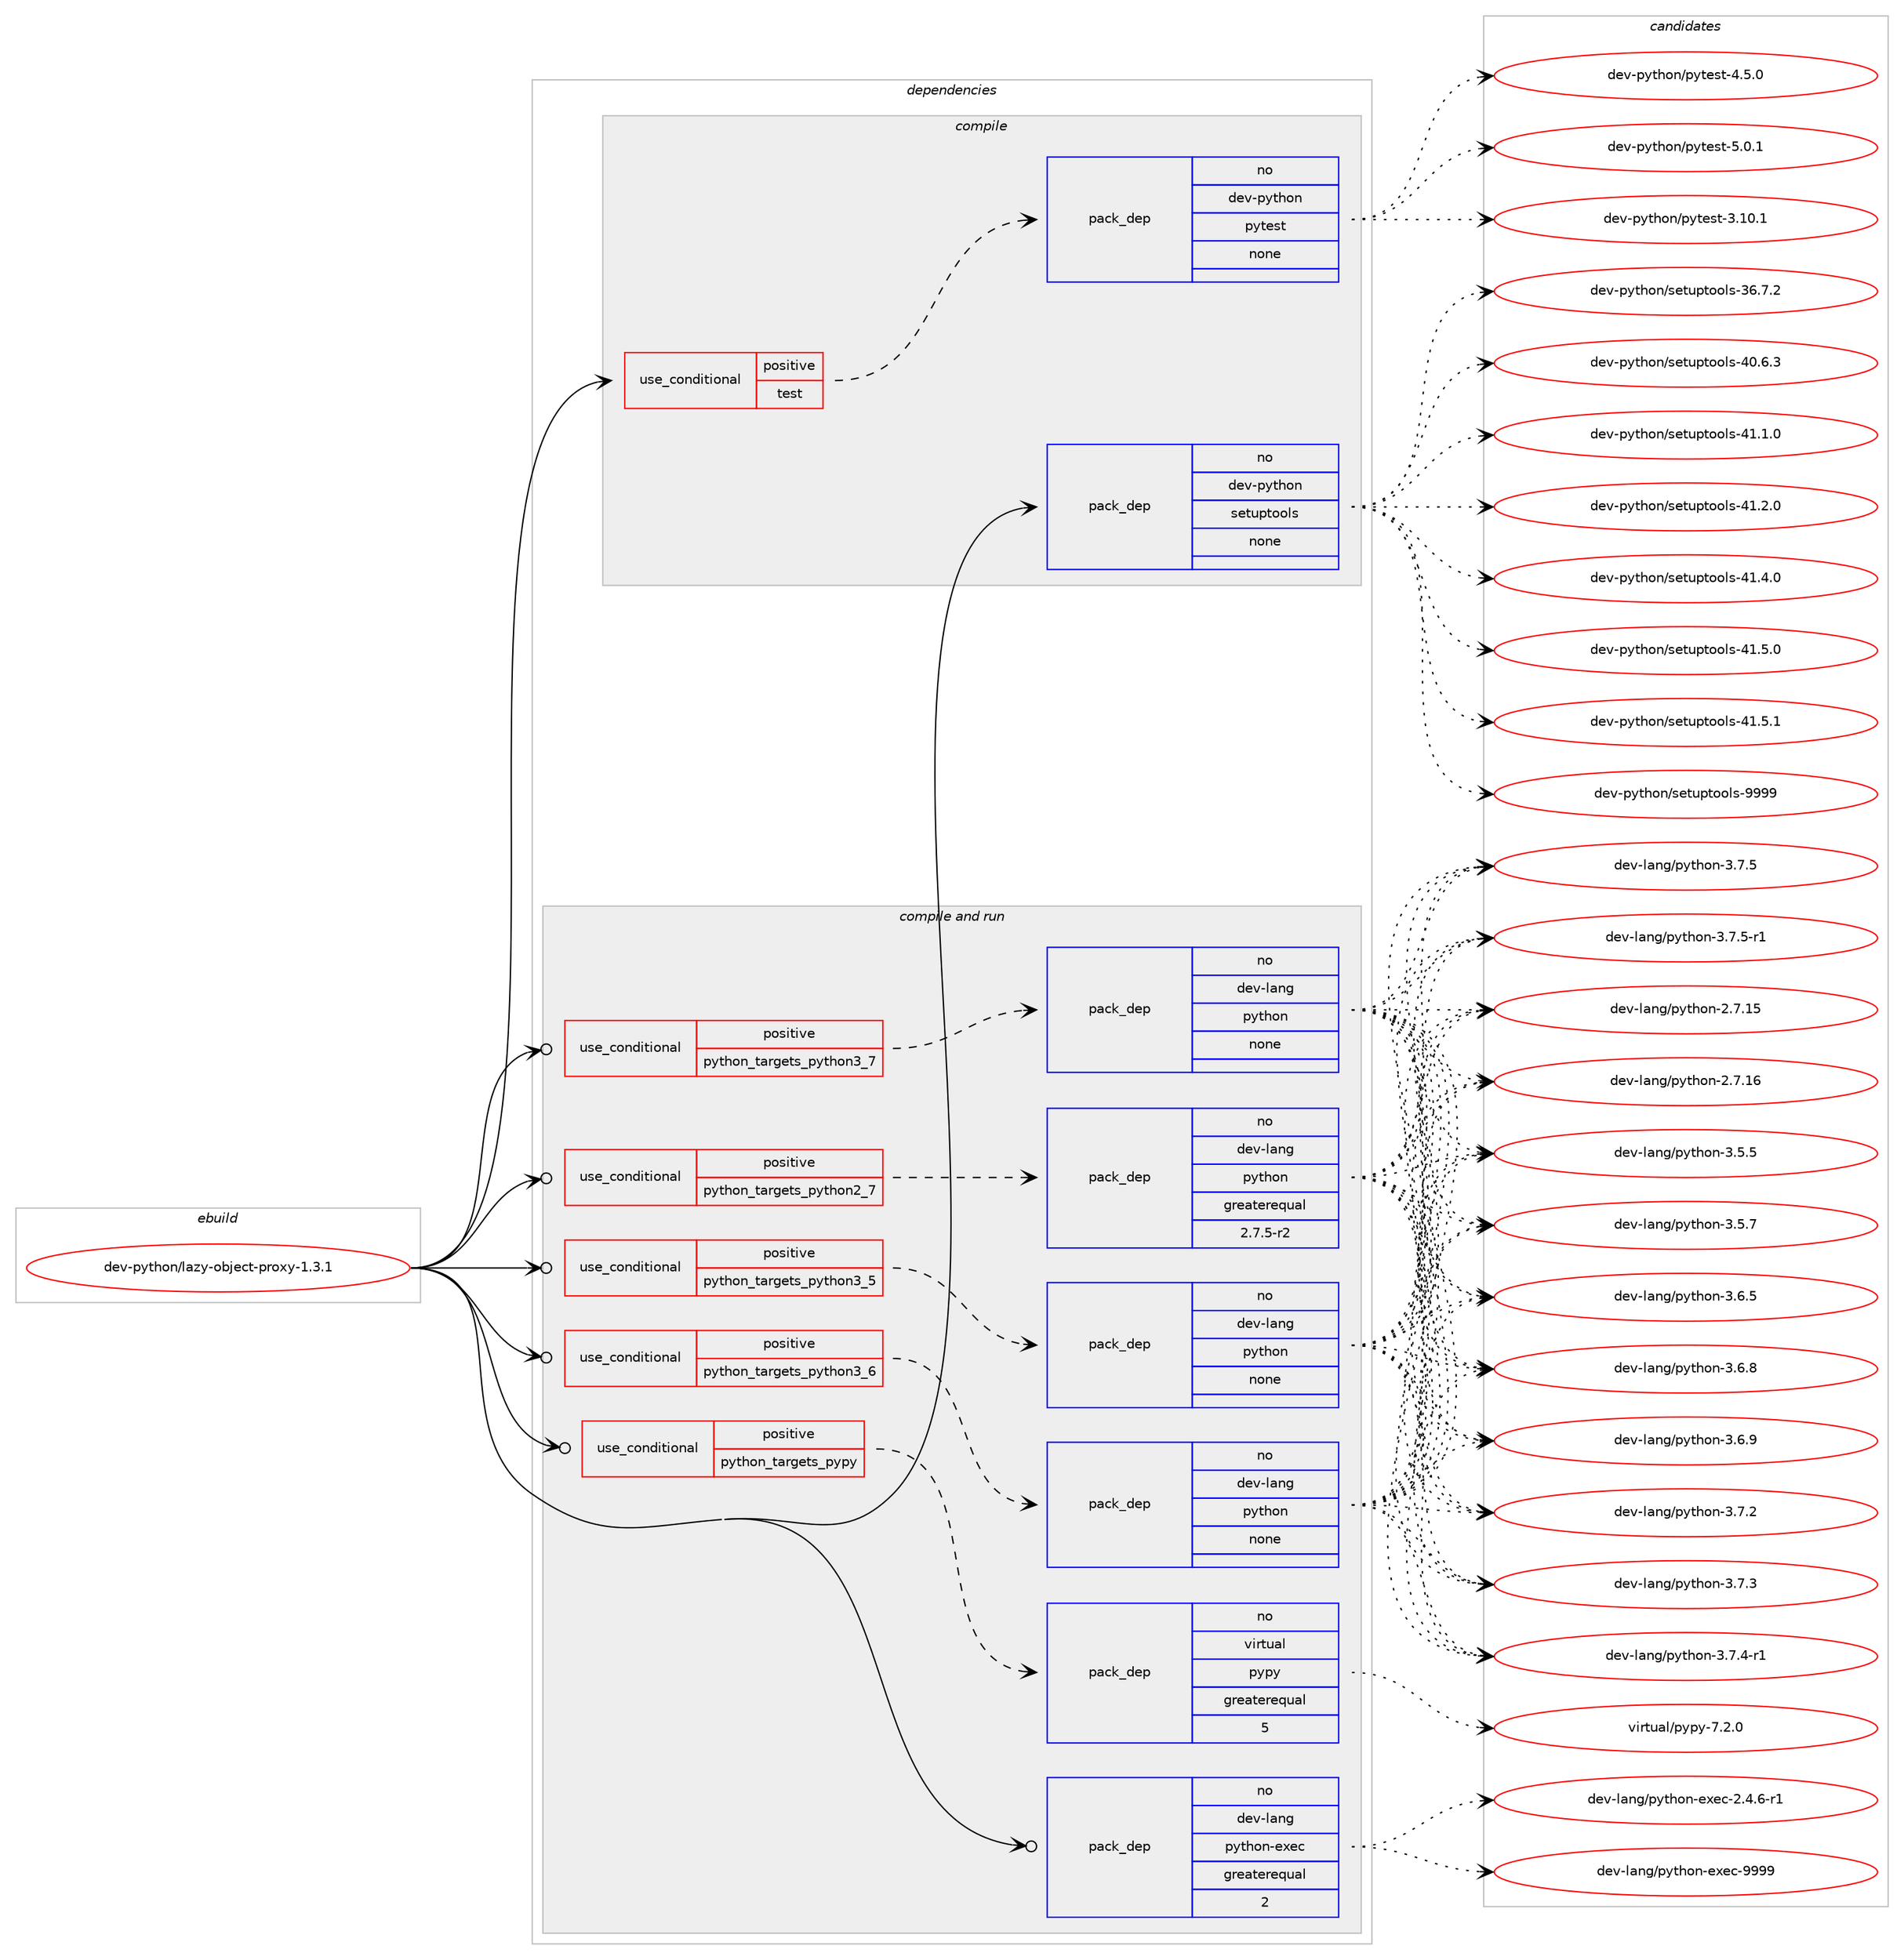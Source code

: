 digraph prolog {

# *************
# Graph options
# *************

newrank=true;
concentrate=true;
compound=true;
graph [rankdir=LR,fontname=Helvetica,fontsize=10,ranksep=1.5];#, ranksep=2.5, nodesep=0.2];
edge  [arrowhead=vee];
node  [fontname=Helvetica,fontsize=10];

# **********
# The ebuild
# **********

subgraph cluster_leftcol {
color=gray;
rank=same;
label=<<i>ebuild</i>>;
id [label="dev-python/lazy-object-proxy-1.3.1", color=red, width=4, href="../dev-python/lazy-object-proxy-1.3.1.svg"];
}

# ****************
# The dependencies
# ****************

subgraph cluster_midcol {
color=gray;
label=<<i>dependencies</i>>;
subgraph cluster_compile {
fillcolor="#eeeeee";
style=filled;
label=<<i>compile</i>>;
subgraph cond141863 {
dependency612632 [label=<<TABLE BORDER="0" CELLBORDER="1" CELLSPACING="0" CELLPADDING="4"><TR><TD ROWSPAN="3" CELLPADDING="10">use_conditional</TD></TR><TR><TD>positive</TD></TR><TR><TD>test</TD></TR></TABLE>>, shape=none, color=red];
subgraph pack458965 {
dependency612633 [label=<<TABLE BORDER="0" CELLBORDER="1" CELLSPACING="0" CELLPADDING="4" WIDTH="220"><TR><TD ROWSPAN="6" CELLPADDING="30">pack_dep</TD></TR><TR><TD WIDTH="110">no</TD></TR><TR><TD>dev-python</TD></TR><TR><TD>pytest</TD></TR><TR><TD>none</TD></TR><TR><TD></TD></TR></TABLE>>, shape=none, color=blue];
}
dependency612632:e -> dependency612633:w [weight=20,style="dashed",arrowhead="vee"];
}
id:e -> dependency612632:w [weight=20,style="solid",arrowhead="vee"];
subgraph pack458966 {
dependency612634 [label=<<TABLE BORDER="0" CELLBORDER="1" CELLSPACING="0" CELLPADDING="4" WIDTH="220"><TR><TD ROWSPAN="6" CELLPADDING="30">pack_dep</TD></TR><TR><TD WIDTH="110">no</TD></TR><TR><TD>dev-python</TD></TR><TR><TD>setuptools</TD></TR><TR><TD>none</TD></TR><TR><TD></TD></TR></TABLE>>, shape=none, color=blue];
}
id:e -> dependency612634:w [weight=20,style="solid",arrowhead="vee"];
}
subgraph cluster_compileandrun {
fillcolor="#eeeeee";
style=filled;
label=<<i>compile and run</i>>;
subgraph cond141864 {
dependency612635 [label=<<TABLE BORDER="0" CELLBORDER="1" CELLSPACING="0" CELLPADDING="4"><TR><TD ROWSPAN="3" CELLPADDING="10">use_conditional</TD></TR><TR><TD>positive</TD></TR><TR><TD>python_targets_pypy</TD></TR></TABLE>>, shape=none, color=red];
subgraph pack458967 {
dependency612636 [label=<<TABLE BORDER="0" CELLBORDER="1" CELLSPACING="0" CELLPADDING="4" WIDTH="220"><TR><TD ROWSPAN="6" CELLPADDING="30">pack_dep</TD></TR><TR><TD WIDTH="110">no</TD></TR><TR><TD>virtual</TD></TR><TR><TD>pypy</TD></TR><TR><TD>greaterequal</TD></TR><TR><TD>5</TD></TR></TABLE>>, shape=none, color=blue];
}
dependency612635:e -> dependency612636:w [weight=20,style="dashed",arrowhead="vee"];
}
id:e -> dependency612635:w [weight=20,style="solid",arrowhead="odotvee"];
subgraph cond141865 {
dependency612637 [label=<<TABLE BORDER="0" CELLBORDER="1" CELLSPACING="0" CELLPADDING="4"><TR><TD ROWSPAN="3" CELLPADDING="10">use_conditional</TD></TR><TR><TD>positive</TD></TR><TR><TD>python_targets_python2_7</TD></TR></TABLE>>, shape=none, color=red];
subgraph pack458968 {
dependency612638 [label=<<TABLE BORDER="0" CELLBORDER="1" CELLSPACING="0" CELLPADDING="4" WIDTH="220"><TR><TD ROWSPAN="6" CELLPADDING="30">pack_dep</TD></TR><TR><TD WIDTH="110">no</TD></TR><TR><TD>dev-lang</TD></TR><TR><TD>python</TD></TR><TR><TD>greaterequal</TD></TR><TR><TD>2.7.5-r2</TD></TR></TABLE>>, shape=none, color=blue];
}
dependency612637:e -> dependency612638:w [weight=20,style="dashed",arrowhead="vee"];
}
id:e -> dependency612637:w [weight=20,style="solid",arrowhead="odotvee"];
subgraph cond141866 {
dependency612639 [label=<<TABLE BORDER="0" CELLBORDER="1" CELLSPACING="0" CELLPADDING="4"><TR><TD ROWSPAN="3" CELLPADDING="10">use_conditional</TD></TR><TR><TD>positive</TD></TR><TR><TD>python_targets_python3_5</TD></TR></TABLE>>, shape=none, color=red];
subgraph pack458969 {
dependency612640 [label=<<TABLE BORDER="0" CELLBORDER="1" CELLSPACING="0" CELLPADDING="4" WIDTH="220"><TR><TD ROWSPAN="6" CELLPADDING="30">pack_dep</TD></TR><TR><TD WIDTH="110">no</TD></TR><TR><TD>dev-lang</TD></TR><TR><TD>python</TD></TR><TR><TD>none</TD></TR><TR><TD></TD></TR></TABLE>>, shape=none, color=blue];
}
dependency612639:e -> dependency612640:w [weight=20,style="dashed",arrowhead="vee"];
}
id:e -> dependency612639:w [weight=20,style="solid",arrowhead="odotvee"];
subgraph cond141867 {
dependency612641 [label=<<TABLE BORDER="0" CELLBORDER="1" CELLSPACING="0" CELLPADDING="4"><TR><TD ROWSPAN="3" CELLPADDING="10">use_conditional</TD></TR><TR><TD>positive</TD></TR><TR><TD>python_targets_python3_6</TD></TR></TABLE>>, shape=none, color=red];
subgraph pack458970 {
dependency612642 [label=<<TABLE BORDER="0" CELLBORDER="1" CELLSPACING="0" CELLPADDING="4" WIDTH="220"><TR><TD ROWSPAN="6" CELLPADDING="30">pack_dep</TD></TR><TR><TD WIDTH="110">no</TD></TR><TR><TD>dev-lang</TD></TR><TR><TD>python</TD></TR><TR><TD>none</TD></TR><TR><TD></TD></TR></TABLE>>, shape=none, color=blue];
}
dependency612641:e -> dependency612642:w [weight=20,style="dashed",arrowhead="vee"];
}
id:e -> dependency612641:w [weight=20,style="solid",arrowhead="odotvee"];
subgraph cond141868 {
dependency612643 [label=<<TABLE BORDER="0" CELLBORDER="1" CELLSPACING="0" CELLPADDING="4"><TR><TD ROWSPAN="3" CELLPADDING="10">use_conditional</TD></TR><TR><TD>positive</TD></TR><TR><TD>python_targets_python3_7</TD></TR></TABLE>>, shape=none, color=red];
subgraph pack458971 {
dependency612644 [label=<<TABLE BORDER="0" CELLBORDER="1" CELLSPACING="0" CELLPADDING="4" WIDTH="220"><TR><TD ROWSPAN="6" CELLPADDING="30">pack_dep</TD></TR><TR><TD WIDTH="110">no</TD></TR><TR><TD>dev-lang</TD></TR><TR><TD>python</TD></TR><TR><TD>none</TD></TR><TR><TD></TD></TR></TABLE>>, shape=none, color=blue];
}
dependency612643:e -> dependency612644:w [weight=20,style="dashed",arrowhead="vee"];
}
id:e -> dependency612643:w [weight=20,style="solid",arrowhead="odotvee"];
subgraph pack458972 {
dependency612645 [label=<<TABLE BORDER="0" CELLBORDER="1" CELLSPACING="0" CELLPADDING="4" WIDTH="220"><TR><TD ROWSPAN="6" CELLPADDING="30">pack_dep</TD></TR><TR><TD WIDTH="110">no</TD></TR><TR><TD>dev-lang</TD></TR><TR><TD>python-exec</TD></TR><TR><TD>greaterequal</TD></TR><TR><TD>2</TD></TR></TABLE>>, shape=none, color=blue];
}
id:e -> dependency612645:w [weight=20,style="solid",arrowhead="odotvee"];
}
subgraph cluster_run {
fillcolor="#eeeeee";
style=filled;
label=<<i>run</i>>;
}
}

# **************
# The candidates
# **************

subgraph cluster_choices {
rank=same;
color=gray;
label=<<i>candidates</i>>;

subgraph choice458965 {
color=black;
nodesep=1;
choice100101118451121211161041111104711212111610111511645514649484649 [label="dev-python/pytest-3.10.1", color=red, width=4,href="../dev-python/pytest-3.10.1.svg"];
choice1001011184511212111610411111047112121116101115116455246534648 [label="dev-python/pytest-4.5.0", color=red, width=4,href="../dev-python/pytest-4.5.0.svg"];
choice1001011184511212111610411111047112121116101115116455346484649 [label="dev-python/pytest-5.0.1", color=red, width=4,href="../dev-python/pytest-5.0.1.svg"];
dependency612633:e -> choice100101118451121211161041111104711212111610111511645514649484649:w [style=dotted,weight="100"];
dependency612633:e -> choice1001011184511212111610411111047112121116101115116455246534648:w [style=dotted,weight="100"];
dependency612633:e -> choice1001011184511212111610411111047112121116101115116455346484649:w [style=dotted,weight="100"];
}
subgraph choice458966 {
color=black;
nodesep=1;
choice100101118451121211161041111104711510111611711211611111110811545515446554650 [label="dev-python/setuptools-36.7.2", color=red, width=4,href="../dev-python/setuptools-36.7.2.svg"];
choice100101118451121211161041111104711510111611711211611111110811545524846544651 [label="dev-python/setuptools-40.6.3", color=red, width=4,href="../dev-python/setuptools-40.6.3.svg"];
choice100101118451121211161041111104711510111611711211611111110811545524946494648 [label="dev-python/setuptools-41.1.0", color=red, width=4,href="../dev-python/setuptools-41.1.0.svg"];
choice100101118451121211161041111104711510111611711211611111110811545524946504648 [label="dev-python/setuptools-41.2.0", color=red, width=4,href="../dev-python/setuptools-41.2.0.svg"];
choice100101118451121211161041111104711510111611711211611111110811545524946524648 [label="dev-python/setuptools-41.4.0", color=red, width=4,href="../dev-python/setuptools-41.4.0.svg"];
choice100101118451121211161041111104711510111611711211611111110811545524946534648 [label="dev-python/setuptools-41.5.0", color=red, width=4,href="../dev-python/setuptools-41.5.0.svg"];
choice100101118451121211161041111104711510111611711211611111110811545524946534649 [label="dev-python/setuptools-41.5.1", color=red, width=4,href="../dev-python/setuptools-41.5.1.svg"];
choice10010111845112121116104111110471151011161171121161111111081154557575757 [label="dev-python/setuptools-9999", color=red, width=4,href="../dev-python/setuptools-9999.svg"];
dependency612634:e -> choice100101118451121211161041111104711510111611711211611111110811545515446554650:w [style=dotted,weight="100"];
dependency612634:e -> choice100101118451121211161041111104711510111611711211611111110811545524846544651:w [style=dotted,weight="100"];
dependency612634:e -> choice100101118451121211161041111104711510111611711211611111110811545524946494648:w [style=dotted,weight="100"];
dependency612634:e -> choice100101118451121211161041111104711510111611711211611111110811545524946504648:w [style=dotted,weight="100"];
dependency612634:e -> choice100101118451121211161041111104711510111611711211611111110811545524946524648:w [style=dotted,weight="100"];
dependency612634:e -> choice100101118451121211161041111104711510111611711211611111110811545524946534648:w [style=dotted,weight="100"];
dependency612634:e -> choice100101118451121211161041111104711510111611711211611111110811545524946534649:w [style=dotted,weight="100"];
dependency612634:e -> choice10010111845112121116104111110471151011161171121161111111081154557575757:w [style=dotted,weight="100"];
}
subgraph choice458967 {
color=black;
nodesep=1;
choice1181051141161179710847112121112121455546504648 [label="virtual/pypy-7.2.0", color=red, width=4,href="../virtual/pypy-7.2.0.svg"];
dependency612636:e -> choice1181051141161179710847112121112121455546504648:w [style=dotted,weight="100"];
}
subgraph choice458968 {
color=black;
nodesep=1;
choice10010111845108971101034711212111610411111045504655464953 [label="dev-lang/python-2.7.15", color=red, width=4,href="../dev-lang/python-2.7.15.svg"];
choice10010111845108971101034711212111610411111045504655464954 [label="dev-lang/python-2.7.16", color=red, width=4,href="../dev-lang/python-2.7.16.svg"];
choice100101118451089711010347112121116104111110455146534653 [label="dev-lang/python-3.5.5", color=red, width=4,href="../dev-lang/python-3.5.5.svg"];
choice100101118451089711010347112121116104111110455146534655 [label="dev-lang/python-3.5.7", color=red, width=4,href="../dev-lang/python-3.5.7.svg"];
choice100101118451089711010347112121116104111110455146544653 [label="dev-lang/python-3.6.5", color=red, width=4,href="../dev-lang/python-3.6.5.svg"];
choice100101118451089711010347112121116104111110455146544656 [label="dev-lang/python-3.6.8", color=red, width=4,href="../dev-lang/python-3.6.8.svg"];
choice100101118451089711010347112121116104111110455146544657 [label="dev-lang/python-3.6.9", color=red, width=4,href="../dev-lang/python-3.6.9.svg"];
choice100101118451089711010347112121116104111110455146554650 [label="dev-lang/python-3.7.2", color=red, width=4,href="../dev-lang/python-3.7.2.svg"];
choice100101118451089711010347112121116104111110455146554651 [label="dev-lang/python-3.7.3", color=red, width=4,href="../dev-lang/python-3.7.3.svg"];
choice1001011184510897110103471121211161041111104551465546524511449 [label="dev-lang/python-3.7.4-r1", color=red, width=4,href="../dev-lang/python-3.7.4-r1.svg"];
choice100101118451089711010347112121116104111110455146554653 [label="dev-lang/python-3.7.5", color=red, width=4,href="../dev-lang/python-3.7.5.svg"];
choice1001011184510897110103471121211161041111104551465546534511449 [label="dev-lang/python-3.7.5-r1", color=red, width=4,href="../dev-lang/python-3.7.5-r1.svg"];
dependency612638:e -> choice10010111845108971101034711212111610411111045504655464953:w [style=dotted,weight="100"];
dependency612638:e -> choice10010111845108971101034711212111610411111045504655464954:w [style=dotted,weight="100"];
dependency612638:e -> choice100101118451089711010347112121116104111110455146534653:w [style=dotted,weight="100"];
dependency612638:e -> choice100101118451089711010347112121116104111110455146534655:w [style=dotted,weight="100"];
dependency612638:e -> choice100101118451089711010347112121116104111110455146544653:w [style=dotted,weight="100"];
dependency612638:e -> choice100101118451089711010347112121116104111110455146544656:w [style=dotted,weight="100"];
dependency612638:e -> choice100101118451089711010347112121116104111110455146544657:w [style=dotted,weight="100"];
dependency612638:e -> choice100101118451089711010347112121116104111110455146554650:w [style=dotted,weight="100"];
dependency612638:e -> choice100101118451089711010347112121116104111110455146554651:w [style=dotted,weight="100"];
dependency612638:e -> choice1001011184510897110103471121211161041111104551465546524511449:w [style=dotted,weight="100"];
dependency612638:e -> choice100101118451089711010347112121116104111110455146554653:w [style=dotted,weight="100"];
dependency612638:e -> choice1001011184510897110103471121211161041111104551465546534511449:w [style=dotted,weight="100"];
}
subgraph choice458969 {
color=black;
nodesep=1;
choice10010111845108971101034711212111610411111045504655464953 [label="dev-lang/python-2.7.15", color=red, width=4,href="../dev-lang/python-2.7.15.svg"];
choice10010111845108971101034711212111610411111045504655464954 [label="dev-lang/python-2.7.16", color=red, width=4,href="../dev-lang/python-2.7.16.svg"];
choice100101118451089711010347112121116104111110455146534653 [label="dev-lang/python-3.5.5", color=red, width=4,href="../dev-lang/python-3.5.5.svg"];
choice100101118451089711010347112121116104111110455146534655 [label="dev-lang/python-3.5.7", color=red, width=4,href="../dev-lang/python-3.5.7.svg"];
choice100101118451089711010347112121116104111110455146544653 [label="dev-lang/python-3.6.5", color=red, width=4,href="../dev-lang/python-3.6.5.svg"];
choice100101118451089711010347112121116104111110455146544656 [label="dev-lang/python-3.6.8", color=red, width=4,href="../dev-lang/python-3.6.8.svg"];
choice100101118451089711010347112121116104111110455146544657 [label="dev-lang/python-3.6.9", color=red, width=4,href="../dev-lang/python-3.6.9.svg"];
choice100101118451089711010347112121116104111110455146554650 [label="dev-lang/python-3.7.2", color=red, width=4,href="../dev-lang/python-3.7.2.svg"];
choice100101118451089711010347112121116104111110455146554651 [label="dev-lang/python-3.7.3", color=red, width=4,href="../dev-lang/python-3.7.3.svg"];
choice1001011184510897110103471121211161041111104551465546524511449 [label="dev-lang/python-3.7.4-r1", color=red, width=4,href="../dev-lang/python-3.7.4-r1.svg"];
choice100101118451089711010347112121116104111110455146554653 [label="dev-lang/python-3.7.5", color=red, width=4,href="../dev-lang/python-3.7.5.svg"];
choice1001011184510897110103471121211161041111104551465546534511449 [label="dev-lang/python-3.7.5-r1", color=red, width=4,href="../dev-lang/python-3.7.5-r1.svg"];
dependency612640:e -> choice10010111845108971101034711212111610411111045504655464953:w [style=dotted,weight="100"];
dependency612640:e -> choice10010111845108971101034711212111610411111045504655464954:w [style=dotted,weight="100"];
dependency612640:e -> choice100101118451089711010347112121116104111110455146534653:w [style=dotted,weight="100"];
dependency612640:e -> choice100101118451089711010347112121116104111110455146534655:w [style=dotted,weight="100"];
dependency612640:e -> choice100101118451089711010347112121116104111110455146544653:w [style=dotted,weight="100"];
dependency612640:e -> choice100101118451089711010347112121116104111110455146544656:w [style=dotted,weight="100"];
dependency612640:e -> choice100101118451089711010347112121116104111110455146544657:w [style=dotted,weight="100"];
dependency612640:e -> choice100101118451089711010347112121116104111110455146554650:w [style=dotted,weight="100"];
dependency612640:e -> choice100101118451089711010347112121116104111110455146554651:w [style=dotted,weight="100"];
dependency612640:e -> choice1001011184510897110103471121211161041111104551465546524511449:w [style=dotted,weight="100"];
dependency612640:e -> choice100101118451089711010347112121116104111110455146554653:w [style=dotted,weight="100"];
dependency612640:e -> choice1001011184510897110103471121211161041111104551465546534511449:w [style=dotted,weight="100"];
}
subgraph choice458970 {
color=black;
nodesep=1;
choice10010111845108971101034711212111610411111045504655464953 [label="dev-lang/python-2.7.15", color=red, width=4,href="../dev-lang/python-2.7.15.svg"];
choice10010111845108971101034711212111610411111045504655464954 [label="dev-lang/python-2.7.16", color=red, width=4,href="../dev-lang/python-2.7.16.svg"];
choice100101118451089711010347112121116104111110455146534653 [label="dev-lang/python-3.5.5", color=red, width=4,href="../dev-lang/python-3.5.5.svg"];
choice100101118451089711010347112121116104111110455146534655 [label="dev-lang/python-3.5.7", color=red, width=4,href="../dev-lang/python-3.5.7.svg"];
choice100101118451089711010347112121116104111110455146544653 [label="dev-lang/python-3.6.5", color=red, width=4,href="../dev-lang/python-3.6.5.svg"];
choice100101118451089711010347112121116104111110455146544656 [label="dev-lang/python-3.6.8", color=red, width=4,href="../dev-lang/python-3.6.8.svg"];
choice100101118451089711010347112121116104111110455146544657 [label="dev-lang/python-3.6.9", color=red, width=4,href="../dev-lang/python-3.6.9.svg"];
choice100101118451089711010347112121116104111110455146554650 [label="dev-lang/python-3.7.2", color=red, width=4,href="../dev-lang/python-3.7.2.svg"];
choice100101118451089711010347112121116104111110455146554651 [label="dev-lang/python-3.7.3", color=red, width=4,href="../dev-lang/python-3.7.3.svg"];
choice1001011184510897110103471121211161041111104551465546524511449 [label="dev-lang/python-3.7.4-r1", color=red, width=4,href="../dev-lang/python-3.7.4-r1.svg"];
choice100101118451089711010347112121116104111110455146554653 [label="dev-lang/python-3.7.5", color=red, width=4,href="../dev-lang/python-3.7.5.svg"];
choice1001011184510897110103471121211161041111104551465546534511449 [label="dev-lang/python-3.7.5-r1", color=red, width=4,href="../dev-lang/python-3.7.5-r1.svg"];
dependency612642:e -> choice10010111845108971101034711212111610411111045504655464953:w [style=dotted,weight="100"];
dependency612642:e -> choice10010111845108971101034711212111610411111045504655464954:w [style=dotted,weight="100"];
dependency612642:e -> choice100101118451089711010347112121116104111110455146534653:w [style=dotted,weight="100"];
dependency612642:e -> choice100101118451089711010347112121116104111110455146534655:w [style=dotted,weight="100"];
dependency612642:e -> choice100101118451089711010347112121116104111110455146544653:w [style=dotted,weight="100"];
dependency612642:e -> choice100101118451089711010347112121116104111110455146544656:w [style=dotted,weight="100"];
dependency612642:e -> choice100101118451089711010347112121116104111110455146544657:w [style=dotted,weight="100"];
dependency612642:e -> choice100101118451089711010347112121116104111110455146554650:w [style=dotted,weight="100"];
dependency612642:e -> choice100101118451089711010347112121116104111110455146554651:w [style=dotted,weight="100"];
dependency612642:e -> choice1001011184510897110103471121211161041111104551465546524511449:w [style=dotted,weight="100"];
dependency612642:e -> choice100101118451089711010347112121116104111110455146554653:w [style=dotted,weight="100"];
dependency612642:e -> choice1001011184510897110103471121211161041111104551465546534511449:w [style=dotted,weight="100"];
}
subgraph choice458971 {
color=black;
nodesep=1;
choice10010111845108971101034711212111610411111045504655464953 [label="dev-lang/python-2.7.15", color=red, width=4,href="../dev-lang/python-2.7.15.svg"];
choice10010111845108971101034711212111610411111045504655464954 [label="dev-lang/python-2.7.16", color=red, width=4,href="../dev-lang/python-2.7.16.svg"];
choice100101118451089711010347112121116104111110455146534653 [label="dev-lang/python-3.5.5", color=red, width=4,href="../dev-lang/python-3.5.5.svg"];
choice100101118451089711010347112121116104111110455146534655 [label="dev-lang/python-3.5.7", color=red, width=4,href="../dev-lang/python-3.5.7.svg"];
choice100101118451089711010347112121116104111110455146544653 [label="dev-lang/python-3.6.5", color=red, width=4,href="../dev-lang/python-3.6.5.svg"];
choice100101118451089711010347112121116104111110455146544656 [label="dev-lang/python-3.6.8", color=red, width=4,href="../dev-lang/python-3.6.8.svg"];
choice100101118451089711010347112121116104111110455146544657 [label="dev-lang/python-3.6.9", color=red, width=4,href="../dev-lang/python-3.6.9.svg"];
choice100101118451089711010347112121116104111110455146554650 [label="dev-lang/python-3.7.2", color=red, width=4,href="../dev-lang/python-3.7.2.svg"];
choice100101118451089711010347112121116104111110455146554651 [label="dev-lang/python-3.7.3", color=red, width=4,href="../dev-lang/python-3.7.3.svg"];
choice1001011184510897110103471121211161041111104551465546524511449 [label="dev-lang/python-3.7.4-r1", color=red, width=4,href="../dev-lang/python-3.7.4-r1.svg"];
choice100101118451089711010347112121116104111110455146554653 [label="dev-lang/python-3.7.5", color=red, width=4,href="../dev-lang/python-3.7.5.svg"];
choice1001011184510897110103471121211161041111104551465546534511449 [label="dev-lang/python-3.7.5-r1", color=red, width=4,href="../dev-lang/python-3.7.5-r1.svg"];
dependency612644:e -> choice10010111845108971101034711212111610411111045504655464953:w [style=dotted,weight="100"];
dependency612644:e -> choice10010111845108971101034711212111610411111045504655464954:w [style=dotted,weight="100"];
dependency612644:e -> choice100101118451089711010347112121116104111110455146534653:w [style=dotted,weight="100"];
dependency612644:e -> choice100101118451089711010347112121116104111110455146534655:w [style=dotted,weight="100"];
dependency612644:e -> choice100101118451089711010347112121116104111110455146544653:w [style=dotted,weight="100"];
dependency612644:e -> choice100101118451089711010347112121116104111110455146544656:w [style=dotted,weight="100"];
dependency612644:e -> choice100101118451089711010347112121116104111110455146544657:w [style=dotted,weight="100"];
dependency612644:e -> choice100101118451089711010347112121116104111110455146554650:w [style=dotted,weight="100"];
dependency612644:e -> choice100101118451089711010347112121116104111110455146554651:w [style=dotted,weight="100"];
dependency612644:e -> choice1001011184510897110103471121211161041111104551465546524511449:w [style=dotted,weight="100"];
dependency612644:e -> choice100101118451089711010347112121116104111110455146554653:w [style=dotted,weight="100"];
dependency612644:e -> choice1001011184510897110103471121211161041111104551465546534511449:w [style=dotted,weight="100"];
}
subgraph choice458972 {
color=black;
nodesep=1;
choice10010111845108971101034711212111610411111045101120101994550465246544511449 [label="dev-lang/python-exec-2.4.6-r1", color=red, width=4,href="../dev-lang/python-exec-2.4.6-r1.svg"];
choice10010111845108971101034711212111610411111045101120101994557575757 [label="dev-lang/python-exec-9999", color=red, width=4,href="../dev-lang/python-exec-9999.svg"];
dependency612645:e -> choice10010111845108971101034711212111610411111045101120101994550465246544511449:w [style=dotted,weight="100"];
dependency612645:e -> choice10010111845108971101034711212111610411111045101120101994557575757:w [style=dotted,weight="100"];
}
}

}
